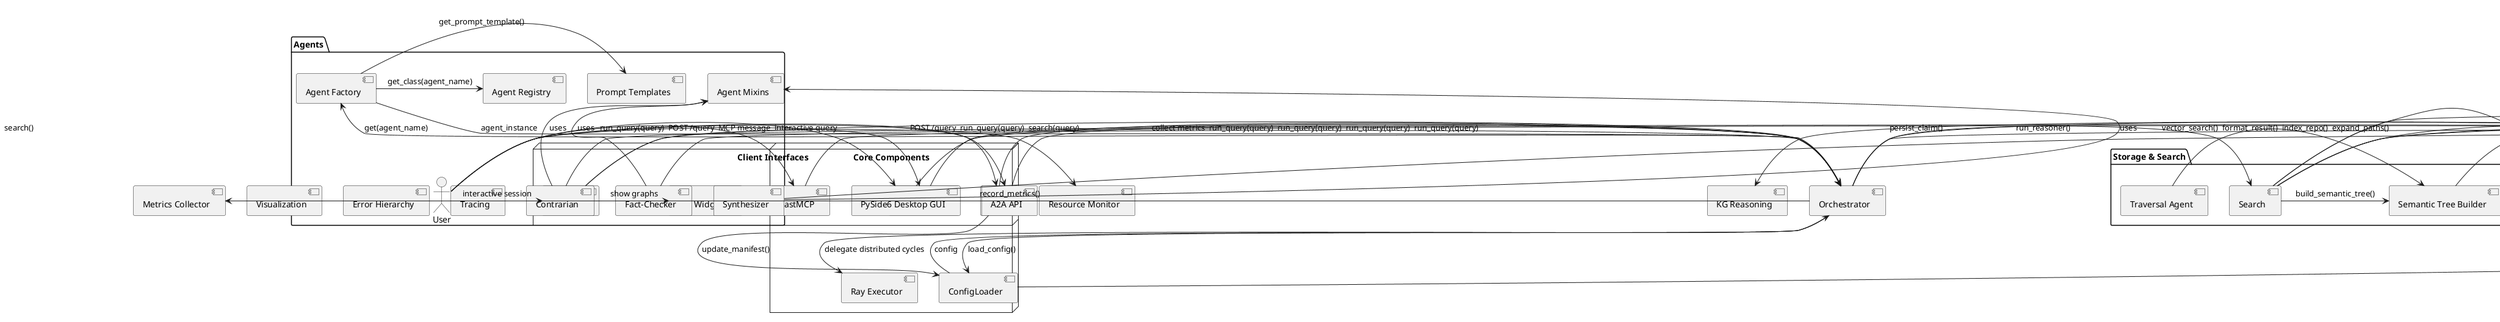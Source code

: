 @startuml
"User" as user

node "Client Interfaces" {
  component "CLI" as CLI
  component "FastAPI API" as FastAPI
  component "A2A API" as A2A
  component "FastMCP" as FastMCP
  component "PySide6 Desktop GUI" as PySide6GUI
  component "Monitor" as Monitor
  component "TUI Widgets" as TUI
}

node "Core Components" {
  component "Orchestrator" as Orchestrator
  component "ConfigLoader" as ConfigLoader
  component "Error Hierarchy" as Errors
  component "Metrics Collector" as Metrics
  component "Resource Monitor" as ResourceMonitor
  component "Tracing" as Tracing
  component "KG Reasoning" as KGReasoning
  component "Visualization" as Visualization
  component "Ray Executor" as RayExecutor
}

package "Agents" {
  component "Agent Factory" as AgentFactory
  component "Agent Registry" as AgentRegistry
  component "Prompt Templates" as PromptTemplates

  component "Synthesizer" as Synthesizer
  component "Contrarian" as Contrarian
  component "Fact-Checker" as FactChecker

  component "Agent Mixins" as AgentMixins
}

package "LLM Integration" {
  component "LLM Registry" as LLMRegistry
  component "LLM Adapters" as LLMAdapters
  component "Token Counting" as TokenCounting
}

package "Storage & Search" {
  component "Storage Manager" as StorageManager
  component "DuckDB Backend" as DuckDBBackend
  component "Search" as Search
  component "Semantic Tree Builder" as SemanticTreeBuilder
  component "Traversal Agent" as TraversalAgent
  component "Path Relevance Store" as PathRelevanceStore
  component "Vector Search" as VectorSearch
  component "File Loader" as FileLoader
  component "Git Repo Indexer" as GitRepoIndexer
  component "Local File Backend" as LocalFileBackend
  component "Git Backend" as GitBackend
  component "VSS Extension Loader" as VSSExtensionLoader
  component "Storage Backup" as StorageBackup

  database "NetworkX Graph" as NX
  database "DuckDB Store" as DuckDB
  database "RDFLib Store" as RDF
  database "TinyDB Cache" as TinyDB
}

package "Output Formatting" {
  component "Output Formatter" as OutputFormatter
  component "Synthesis" as Synthesis
}

user -> CLI : search(query)
CLI -> Orchestrator : run_query(query)
CLI -> ConfigLoader : update_manifest()
ConfigLoader -> GitBackend : load_manifest()

user -> FastAPI : POST /query
FastAPI -> Orchestrator : run_query(query)

user -> A2A : POST /query
A2A -> Orchestrator : run_query(query)

user -> PySide6GUI : interactive query
PySide6GUI -> Orchestrator : run_query(query)

user -> FastMCP : MCP message
FastMCP -> Orchestrator : run_query(query)

user -> Monitor : interactive session
Monitor -> Orchestrator : run_query(query)
Monitor -> ResourceMonitor : collect metrics
Monitor -> TUI : show graphs

Orchestrator -> ConfigLoader : load_config()
ConfigLoader --> Orchestrator : config

Orchestrator -> Metrics : record_metrics()
Orchestrator -> Tracing : trace_execution()
Orchestrator <-> Errors : handle_errors()

Orchestrator -> AgentFactory : get(agent_name)
AgentFactory -> AgentRegistry : get_class(agent_name)
AgentFactory --> Orchestrator : agent_instance

AgentFactory -> PromptTemplates : get_prompt_template()
AgentMixins <-- Synthesizer : uses
AgentMixins <-- Contrarian : uses
AgentMixins <-- FactChecker : uses

Orchestrator -> Synthesizer : execute()
Orchestrator -> Contrarian : execute()
Orchestrator -> FactChecker : execute()

Synthesizer -> LLMAdapters : generate()
Contrarian -> LLMAdapters : generate()
FactChecker -> LLMAdapters : generate()

LLMAdapters -> TokenCounting : count_tokens()
LLMAdapters -> LLMRegistry : get_adapter()

Orchestrator -> StorageManager : persist_claim()
StorageManager -> NX : add_node/add_edge
StorageManager -> DuckDB : insert
StorageManager -> RDF : add
StorageManager -> TinyDB : insert
StorageManager -> DuckDBBackend : use_backend()
StorageManager -> VSSExtensionLoader : load_extension()
StorageManager -> StorageBackup : backup()
StorageManager -> KGReasoning : run_reasoner()

Orchestrator -> Search : search()
Orchestrator -> TraversalAgent : traverse_semantic_paths()
Search -> VectorSearch : vector_search()
Search -> FileLoader : load_files()
Search -> GitRepoIndexer : index_repo()
Search -> LocalFileBackend
Search -> GitBackend
Search -> SemanticTreeBuilder : build_semantic_tree()
TraversalAgent -> SemanticTreeBuilder : expand_paths()
SemanticTreeBuilder -> PathRelevanceStore : store_path_scores()
PathRelevanceStore -> StorageManager : update_relevance()
VectorSearch -> DuckDB : query
PathRelevanceStore -> DuckDB : persist_scores()

Orchestrator -> OutputFormatter : format_result()
OutputFormatter -> Synthesis : build_answer()/build_rationale()
Orchestrator -> Visualization : visualize_results()
Orchestrator --> RayExecutor : delegate distributed cycles
@enduml
